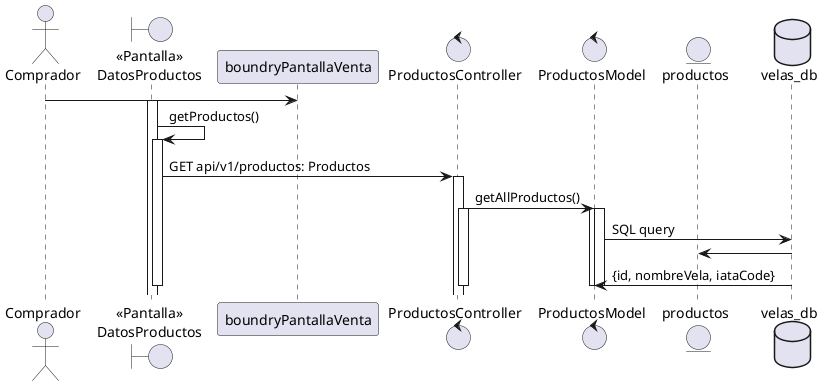 @startuml comprar productos
actor "Comprador" as actorComprador
boundary "<<Pantalla>>\nDatosProductos" as boundryPantallaDatosProductos

actorComprador -> boundryPantallaVenta
activate boundryPantallaDatosProductos
    boundryPantallaDatosProductos -> boundryPantallaDatosProductos: getProductos()
    activate boundryPantallaDatosProductos
        control "ProductosController" as productosController
            control "ProductosModel" as productosModel
            boundryPantallaDatosProductos -> productosController: GET api/v1/productos: Productos
            activate productosController
                productosController -> productosModel: getAllProductos()
                activate productosController
                        entity productos
                    activate productosModel
                        database "velas_db" as dbVelas
                        activate productosModel
                            productosModel -> dbVelas: SQL query
                            dbVelas -> productos
                            dbVelas -> productosModel: {id, nombreVela, iataCode}
                        deactivate

                    deactivate
                deactivate
        deactivate
    deactivate
deactivate
@enduml